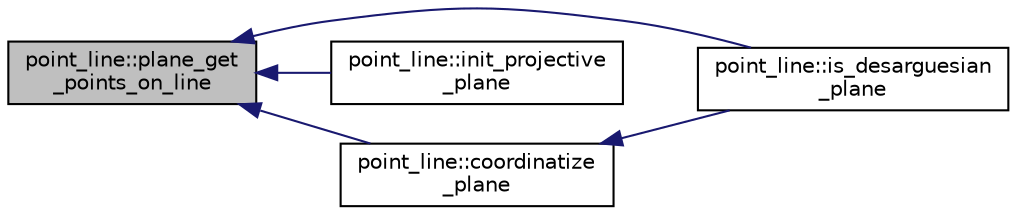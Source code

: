digraph "point_line::plane_get_points_on_line"
{
  edge [fontname="Helvetica",fontsize="10",labelfontname="Helvetica",labelfontsize="10"];
  node [fontname="Helvetica",fontsize="10",shape=record];
  rankdir="LR";
  Node114 [label="point_line::plane_get\l_points_on_line",height=0.2,width=0.4,color="black", fillcolor="grey75", style="filled", fontcolor="black"];
  Node114 -> Node115 [dir="back",color="midnightblue",fontsize="10",style="solid",fontname="Helvetica"];
  Node115 [label="point_line::is_desarguesian\l_plane",height=0.2,width=0.4,color="black", fillcolor="white", style="filled",URL="$dd/def/classpoint__line.html#a664189dde33698267c4c82b1ee3aa401"];
  Node114 -> Node116 [dir="back",color="midnightblue",fontsize="10",style="solid",fontname="Helvetica"];
  Node116 [label="point_line::init_projective\l_plane",height=0.2,width=0.4,color="black", fillcolor="white", style="filled",URL="$dd/def/classpoint__line.html#a48c51e9ec6c9a7c80847ecb9feffc03c"];
  Node114 -> Node117 [dir="back",color="midnightblue",fontsize="10",style="solid",fontname="Helvetica"];
  Node117 [label="point_line::coordinatize\l_plane",height=0.2,width=0.4,color="black", fillcolor="white", style="filled",URL="$dd/def/classpoint__line.html#a121d61db202b5bbd07f33a148a2df735"];
  Node117 -> Node115 [dir="back",color="midnightblue",fontsize="10",style="solid",fontname="Helvetica"];
}
